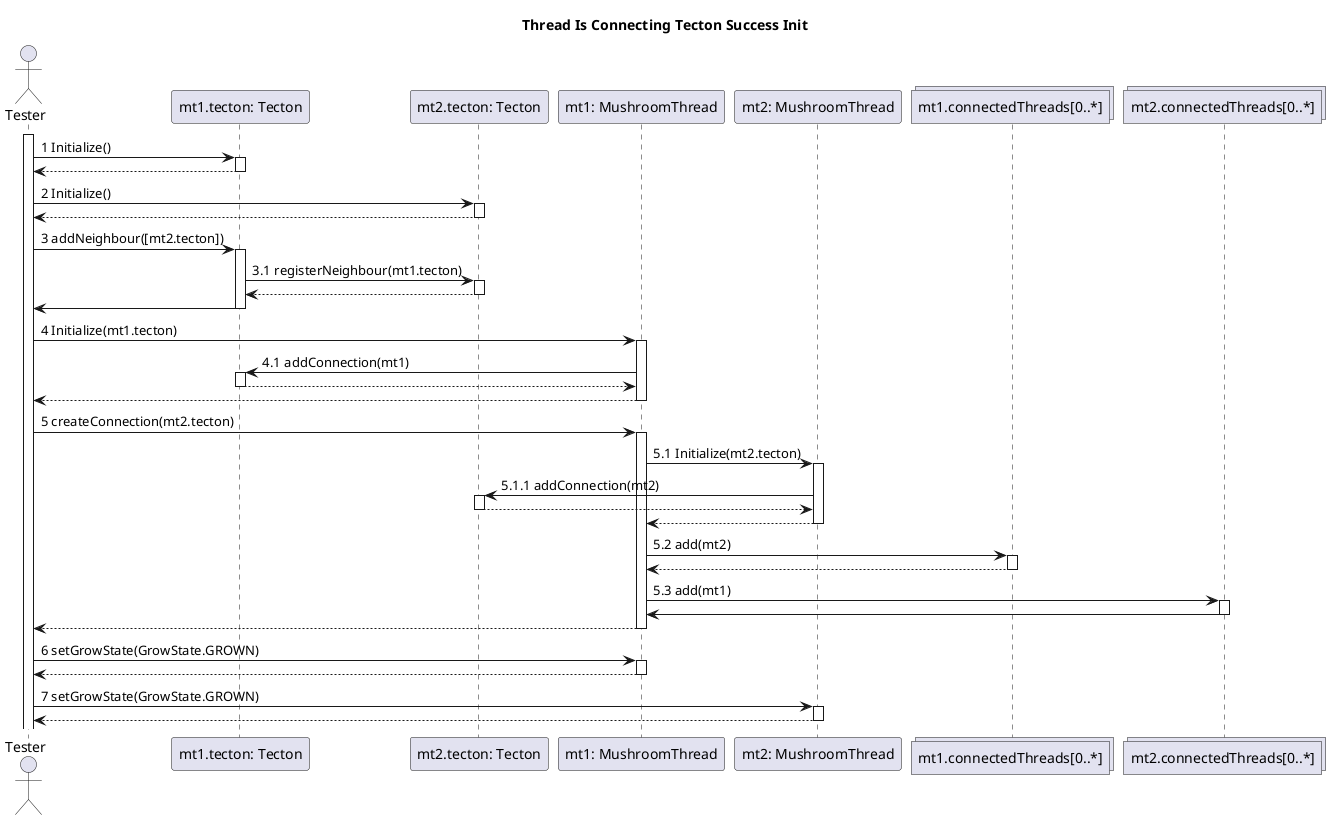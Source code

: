 @startuml Thread Is Traversible Success Init
title Thread Is Connecting Tecton Success Init

actor "Tester" as tester

participant "mt1.tecton: Tecton" as t1
participant "mt2.tecton: Tecton" as t2
participant "mt1: MushroomThread" as mt1
participant "mt2: MushroomThread" as mt2

collections "mt1.connectedThreads[0..*]" as ct1
collections "mt2.connectedThreads[0..*]" as ct2

activate tester

'Init tectons
tester -> t1: 1 Initialize()
activate t1
t1 --> tester
deactivate t1

tester -> t2: 2 Initialize()
activate t2
t2 --> tester
deactivate t2

'Add neighbours
tester -> t1: 3 addNeighbour([mt2.tecton])
activate t1
t1 -> t2: 3.1 registerNeighbour(mt1.tecton)
activate t2
t2 --> t1
deactivate t2
t1 -> tester
deactivate t1

'Add threads
tester -> mt1: 4 Initialize(mt1.tecton)
activate mt1
mt1 -> t1: 4.1 addConnection(mt1)
activate t1
t1 --> mt1
deactivate t1
mt1 --> tester 
deactivate mt1

tester -> mt1: 5 createConnection(mt2.tecton)
activate mt1

mt1 -> mt2: 5.1 Initialize(mt2.tecton)
activate mt2
mt2 -> t2: 5.1.1 addConnection(mt2)
activate t2
t2 --> mt2
deactivate t2
mt2 --> mt1
deactivate mt2

mt1 -> ct1: 5.2 add(mt2)
activate ct1
ct1 --> mt1
deactivate ct1


mt1 -> ct2: 5.3 add(mt1)
activate ct2
ct2 -> mt1
deactivate ct2

mt1 --> tester
deactivate mt1

'Set Grows
tester -> mt1: 6 setGrowState(GrowState.GROWN)
activate mt1
mt1 --> tester
deactivate mt1

tester -> mt2: 7 setGrowState(GrowState.GROWN)
activate mt2
mt2 --> tester
deactivate mt2

@enduml